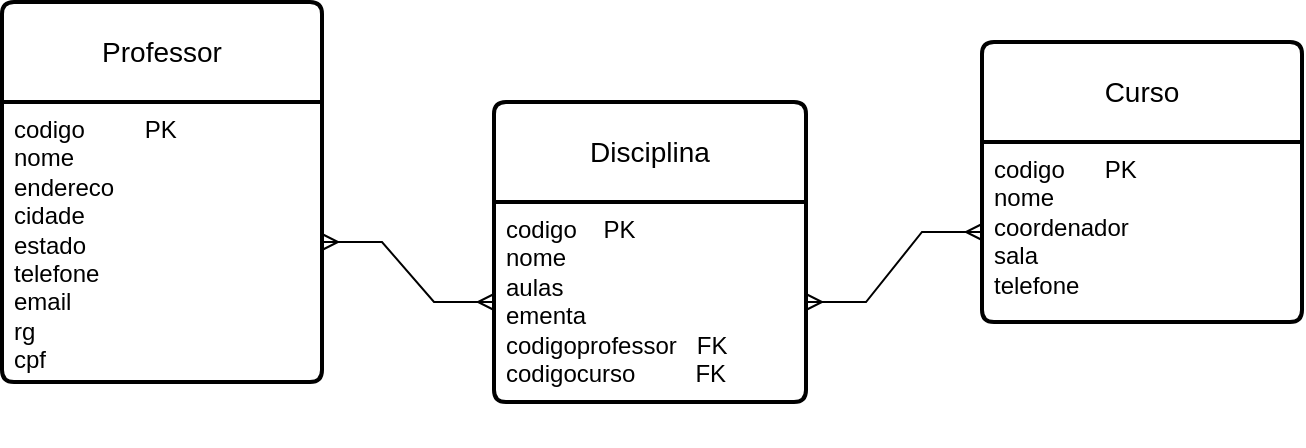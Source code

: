 <mxfile version="24.4.2" type="device">
  <diagram name="Página-1" id="6Ukk5wenQDuAhtqJ9t3c">
    <mxGraphModel dx="880" dy="468" grid="1" gridSize="10" guides="1" tooltips="1" connect="1" arrows="1" fold="1" page="1" pageScale="1" pageWidth="827" pageHeight="1169" math="0" shadow="0">
      <root>
        <mxCell id="0" />
        <mxCell id="1" parent="0" />
        <mxCell id="xNEfcAzN-YDuYDELiBJG-1" value="Professor" style="swimlane;childLayout=stackLayout;horizontal=1;startSize=50;horizontalStack=0;rounded=1;fontSize=14;fontStyle=0;strokeWidth=2;resizeParent=0;resizeLast=1;shadow=0;dashed=0;align=center;arcSize=4;whiteSpace=wrap;html=1;" vertex="1" parent="1">
          <mxGeometry x="90" y="80" width="160" height="190" as="geometry">
            <mxRectangle x="50" y="70" width="100" height="50" as="alternateBounds" />
          </mxGeometry>
        </mxCell>
        <mxCell id="xNEfcAzN-YDuYDELiBJG-2" value="codigo&amp;nbsp; &amp;nbsp; &amp;nbsp; &amp;nbsp; &amp;nbsp;PK&amp;nbsp; &amp;nbsp; &amp;nbsp;&lt;div&gt;&lt;span style=&quot;background-color: initial;&quot;&gt;nome&lt;/span&gt;&lt;div&gt;endereco&lt;/div&gt;&lt;div&gt;cidade&lt;/div&gt;&lt;div&gt;estado&lt;/div&gt;&lt;div&gt;telefone&lt;/div&gt;&lt;div&gt;email&lt;/div&gt;&lt;div&gt;rg&lt;/div&gt;&lt;div&gt;cpf&lt;/div&gt;&lt;div&gt;&lt;br&gt;&lt;/div&gt;&lt;/div&gt;" style="align=left;strokeColor=none;fillColor=none;spacingLeft=4;fontSize=12;verticalAlign=top;resizable=0;rotatable=0;part=1;html=1;" vertex="1" parent="xNEfcAzN-YDuYDELiBJG-1">
          <mxGeometry y="50" width="160" height="140" as="geometry" />
        </mxCell>
        <mxCell id="xNEfcAzN-YDuYDELiBJG-7" value="Disciplina" style="swimlane;childLayout=stackLayout;horizontal=1;startSize=50;horizontalStack=0;rounded=1;fontSize=14;fontStyle=0;strokeWidth=2;resizeParent=0;resizeLast=1;shadow=0;dashed=0;align=center;arcSize=4;whiteSpace=wrap;html=1;" vertex="1" parent="1">
          <mxGeometry x="336" y="130" width="156" height="150" as="geometry">
            <mxRectangle x="336" y="130" width="100" height="50" as="alternateBounds" />
          </mxGeometry>
        </mxCell>
        <mxCell id="xNEfcAzN-YDuYDELiBJG-8" value="codigo&amp;nbsp; &amp;nbsp; PK&amp;nbsp; &amp;nbsp;&lt;div&gt;&lt;div&gt;nome&lt;/div&gt;&lt;div&gt;aulas&lt;/div&gt;&lt;div&gt;ementa&lt;/div&gt;&lt;div&gt;codigoprofessor&amp;nbsp; &amp;nbsp;FK&lt;/div&gt;&lt;div&gt;codigocurso&amp;nbsp; &amp;nbsp; &amp;nbsp; &amp;nbsp; &amp;nbsp;FK&lt;/div&gt;&lt;div&gt;&lt;br&gt;&lt;/div&gt;&lt;div&gt;&lt;br&gt;&lt;/div&gt;&lt;/div&gt;" style="align=left;strokeColor=none;fillColor=none;spacingLeft=4;fontSize=12;verticalAlign=top;resizable=0;rotatable=0;part=1;html=1;" vertex="1" parent="xNEfcAzN-YDuYDELiBJG-7">
          <mxGeometry y="50" width="156" height="100" as="geometry" />
        </mxCell>
        <mxCell id="xNEfcAzN-YDuYDELiBJG-11" value="Curso" style="swimlane;childLayout=stackLayout;horizontal=1;startSize=50;horizontalStack=0;rounded=1;fontSize=14;fontStyle=0;strokeWidth=2;resizeParent=0;resizeLast=1;shadow=0;dashed=0;align=center;arcSize=4;whiteSpace=wrap;html=1;" vertex="1" parent="1">
          <mxGeometry x="580" y="100" width="160" height="140" as="geometry">
            <mxRectangle x="600" y="120" width="80" height="50" as="alternateBounds" />
          </mxGeometry>
        </mxCell>
        <mxCell id="xNEfcAzN-YDuYDELiBJG-12" value="&lt;div&gt;&lt;div&gt;codigo&amp;nbsp; &amp;nbsp; &amp;nbsp; PK&lt;/div&gt;&lt;/div&gt;&lt;div&gt;nome&lt;/div&gt;&lt;div&gt;coordenador&lt;/div&gt;&lt;div&gt;sala&lt;/div&gt;&lt;div&gt;telefone&lt;/div&gt;" style="align=left;strokeColor=none;fillColor=none;spacingLeft=4;fontSize=12;verticalAlign=top;resizable=0;rotatable=0;part=1;html=1;" vertex="1" parent="xNEfcAzN-YDuYDELiBJG-11">
          <mxGeometry y="50" width="160" height="90" as="geometry" />
        </mxCell>
        <mxCell id="xNEfcAzN-YDuYDELiBJG-13" value="" style="edgeStyle=entityRelationEdgeStyle;fontSize=12;html=1;endArrow=ERmany;startArrow=ERmany;rounded=0;" edge="1" parent="1" source="xNEfcAzN-YDuYDELiBJG-2" target="xNEfcAzN-YDuYDELiBJG-8">
          <mxGeometry width="100" height="100" relative="1" as="geometry">
            <mxPoint x="230" y="250" as="sourcePoint" />
            <mxPoint x="330" y="150" as="targetPoint" />
          </mxGeometry>
        </mxCell>
        <mxCell id="xNEfcAzN-YDuYDELiBJG-14" value="" style="edgeStyle=entityRelationEdgeStyle;fontSize=12;html=1;endArrow=ERmany;startArrow=ERmany;rounded=0;" edge="1" parent="1" source="xNEfcAzN-YDuYDELiBJG-8" target="xNEfcAzN-YDuYDELiBJG-12">
          <mxGeometry width="100" height="100" relative="1" as="geometry">
            <mxPoint x="530" y="225" as="sourcePoint" />
            <mxPoint x="630" y="125" as="targetPoint" />
          </mxGeometry>
        </mxCell>
      </root>
    </mxGraphModel>
  </diagram>
</mxfile>
